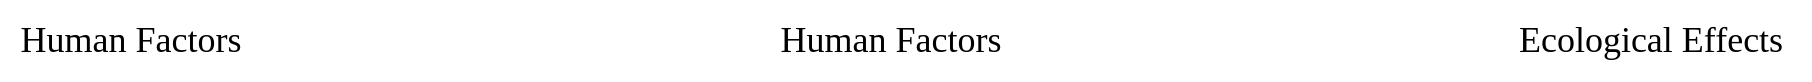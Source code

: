 <mxfile version="22.0.4" type="github">
  <diagram name="Page-1" id="zB_I1wsIQ56pGqQ2V1rR">
    <mxGraphModel dx="1257" dy="700" grid="1" gridSize="10" guides="1" tooltips="1" connect="1" arrows="1" fold="1" page="1" pageScale="1" pageWidth="1169" pageHeight="827" math="0" shadow="0">
      <root>
        <mxCell id="0" />
        <mxCell id="1" parent="0" />
        <mxCell id="jdVaecQ7j_w1OCTPGQky-1" value="&lt;font style=&quot;font-size: 18px;&quot; face=&quot;Garamond&quot;&gt;Human Factors&lt;/font&gt;" style="text;html=1;align=center;verticalAlign=middle;resizable=0;points=[];autosize=1;strokeColor=none;fillColor=none;" vertex="1" parent="1">
          <mxGeometry x="520" y="55" width="130" height="40" as="geometry" />
        </mxCell>
        <mxCell id="jdVaecQ7j_w1OCTPGQky-2" value="&lt;font style=&quot;font-size: 18px;&quot; face=&quot;Garamond&quot;&gt;Human Factors&lt;/font&gt;" style="text;html=1;align=center;verticalAlign=middle;resizable=0;points=[];autosize=1;strokeColor=none;fillColor=none;" vertex="1" parent="1">
          <mxGeometry x="140" y="55" width="130" height="40" as="geometry" />
        </mxCell>
        <mxCell id="jdVaecQ7j_w1OCTPGQky-3" value="&lt;font style=&quot;font-size: 18px;&quot; face=&quot;Garamond&quot;&gt;Ecological Effects&lt;/font&gt;" style="text;html=1;align=center;verticalAlign=middle;resizable=0;points=[];autosize=1;strokeColor=none;fillColor=none;" vertex="1" parent="1">
          <mxGeometry x="885" y="55" width="160" height="40" as="geometry" />
        </mxCell>
      </root>
    </mxGraphModel>
  </diagram>
</mxfile>
